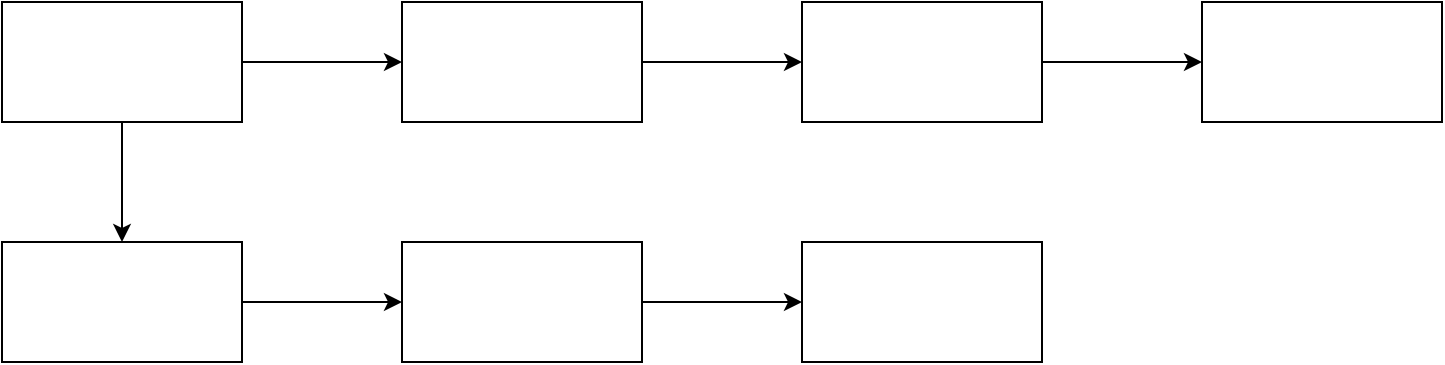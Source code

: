 <mxfile version="26.1.0">
  <diagram name="Page-1" id="4C2WllJ1UVCUriaeaGCS">
    <mxGraphModel dx="872" dy="477" grid="1" gridSize="10" guides="1" tooltips="1" connect="1" arrows="1" fold="1" page="1" pageScale="1" pageWidth="850" pageHeight="1100" math="0" shadow="0">
      <root>
        <mxCell id="0" />
        <mxCell id="1" parent="0" />
        <mxCell id="LE3vZvuh2DFN4fWm5aq0-9" style="edgeStyle=orthogonalEdgeStyle;rounded=0;orthogonalLoop=1;jettySize=auto;html=1;exitX=1;exitY=0.5;exitDx=0;exitDy=0;entryX=0;entryY=0.5;entryDx=0;entryDy=0;" edge="1" parent="1" source="LE3vZvuh2DFN4fWm5aq0-1" target="LE3vZvuh2DFN4fWm5aq0-2">
          <mxGeometry relative="1" as="geometry" />
        </mxCell>
        <mxCell id="LE3vZvuh2DFN4fWm5aq0-19" style="edgeStyle=orthogonalEdgeStyle;rounded=0;orthogonalLoop=1;jettySize=auto;html=1;exitX=0.5;exitY=1;exitDx=0;exitDy=0;entryX=0.5;entryY=0;entryDx=0;entryDy=0;" edge="1" parent="1" source="LE3vZvuh2DFN4fWm5aq0-1" target="LE3vZvuh2DFN4fWm5aq0-3">
          <mxGeometry relative="1" as="geometry" />
        </mxCell>
        <mxCell id="LE3vZvuh2DFN4fWm5aq0-1" value="" style="rounded=0;whiteSpace=wrap;html=1;" vertex="1" parent="1">
          <mxGeometry x="80" y="80" width="120" height="60" as="geometry" />
        </mxCell>
        <mxCell id="LE3vZvuh2DFN4fWm5aq0-11" style="edgeStyle=orthogonalEdgeStyle;rounded=0;orthogonalLoop=1;jettySize=auto;html=1;exitX=1;exitY=0.5;exitDx=0;exitDy=0;entryX=0;entryY=0.5;entryDx=0;entryDy=0;" edge="1" parent="1" source="LE3vZvuh2DFN4fWm5aq0-2" target="LE3vZvuh2DFN4fWm5aq0-5">
          <mxGeometry relative="1" as="geometry" />
        </mxCell>
        <mxCell id="LE3vZvuh2DFN4fWm5aq0-2" value="" style="rounded=0;whiteSpace=wrap;html=1;" vertex="1" parent="1">
          <mxGeometry x="280" y="80" width="120" height="60" as="geometry" />
        </mxCell>
        <mxCell id="LE3vZvuh2DFN4fWm5aq0-16" style="edgeStyle=orthogonalEdgeStyle;rounded=0;orthogonalLoop=1;jettySize=auto;html=1;exitX=1;exitY=0.5;exitDx=0;exitDy=0;entryX=0;entryY=0.5;entryDx=0;entryDy=0;" edge="1" parent="1" source="LE3vZvuh2DFN4fWm5aq0-3" target="LE3vZvuh2DFN4fWm5aq0-4">
          <mxGeometry relative="1" as="geometry" />
        </mxCell>
        <mxCell id="LE3vZvuh2DFN4fWm5aq0-3" value="" style="rounded=0;whiteSpace=wrap;html=1;" vertex="1" parent="1">
          <mxGeometry x="80" y="200" width="120" height="60" as="geometry" />
        </mxCell>
        <mxCell id="LE3vZvuh2DFN4fWm5aq0-17" style="edgeStyle=orthogonalEdgeStyle;rounded=0;orthogonalLoop=1;jettySize=auto;html=1;exitX=1;exitY=0.5;exitDx=0;exitDy=0;entryX=0;entryY=0.5;entryDx=0;entryDy=0;" edge="1" parent="1" source="LE3vZvuh2DFN4fWm5aq0-4" target="LE3vZvuh2DFN4fWm5aq0-7">
          <mxGeometry relative="1" as="geometry" />
        </mxCell>
        <mxCell id="LE3vZvuh2DFN4fWm5aq0-4" value="" style="rounded=0;whiteSpace=wrap;html=1;" vertex="1" parent="1">
          <mxGeometry x="280" y="200" width="120" height="60" as="geometry" />
        </mxCell>
        <mxCell id="LE3vZvuh2DFN4fWm5aq0-13" style="edgeStyle=orthogonalEdgeStyle;rounded=0;orthogonalLoop=1;jettySize=auto;html=1;exitX=1;exitY=0.5;exitDx=0;exitDy=0;" edge="1" parent="1" source="LE3vZvuh2DFN4fWm5aq0-5" target="LE3vZvuh2DFN4fWm5aq0-6">
          <mxGeometry relative="1" as="geometry" />
        </mxCell>
        <mxCell id="LE3vZvuh2DFN4fWm5aq0-5" value="" style="rounded=0;whiteSpace=wrap;html=1;" vertex="1" parent="1">
          <mxGeometry x="480" y="80" width="120" height="60" as="geometry" />
        </mxCell>
        <mxCell id="LE3vZvuh2DFN4fWm5aq0-6" value="" style="rounded=0;whiteSpace=wrap;html=1;" vertex="1" parent="1">
          <mxGeometry x="680" y="80" width="120" height="60" as="geometry" />
        </mxCell>
        <mxCell id="LE3vZvuh2DFN4fWm5aq0-7" value="" style="rounded=0;whiteSpace=wrap;html=1;" vertex="1" parent="1">
          <mxGeometry x="480" y="200" width="120" height="60" as="geometry" />
        </mxCell>
      </root>
    </mxGraphModel>
  </diagram>
</mxfile>
